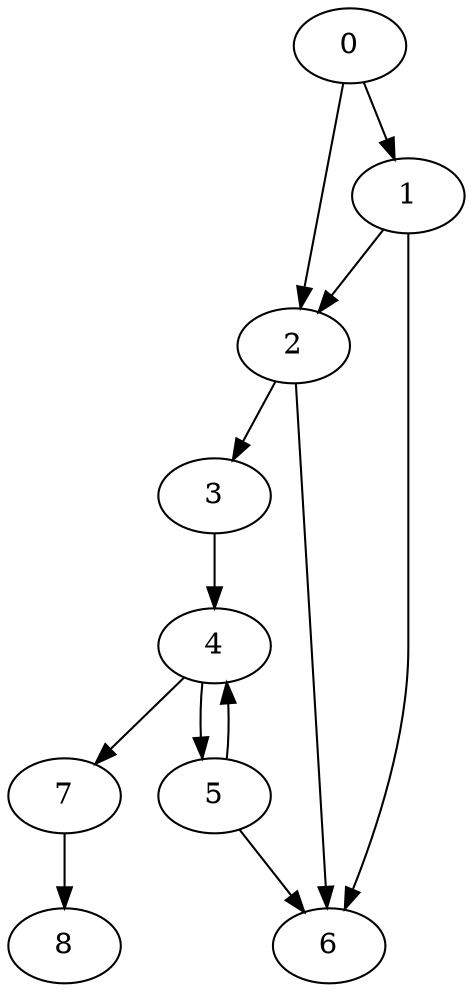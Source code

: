 digraph {
	0
	1
	2
	3
	4
	5
	6
	7
	8
	2 -> 3
	4 -> 5
	1 -> 6
	2 -> 6
	5 -> 6
	7 -> 8
	4 -> 7
	0 -> 1
	0 -> 2
	1 -> 2
	3 -> 4
	5 -> 4
}
